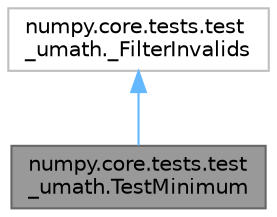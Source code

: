 digraph "numpy.core.tests.test_umath.TestMinimum"
{
 // LATEX_PDF_SIZE
  bgcolor="transparent";
  edge [fontname=Helvetica,fontsize=10,labelfontname=Helvetica,labelfontsize=10];
  node [fontname=Helvetica,fontsize=10,shape=box,height=0.2,width=0.4];
  Node1 [id="Node000001",label="numpy.core.tests.test\l_umath.TestMinimum",height=0.2,width=0.4,color="gray40", fillcolor="grey60", style="filled", fontcolor="black",tooltip=" "];
  Node2 -> Node1 [id="edge1_Node000001_Node000002",dir="back",color="steelblue1",style="solid",tooltip=" "];
  Node2 [id="Node000002",label="numpy.core.tests.test\l_umath._FilterInvalids",height=0.2,width=0.4,color="grey75", fillcolor="white", style="filled",URL="$de/da2/classnumpy_1_1core_1_1tests_1_1test__umath_1_1__FilterInvalids.html",tooltip=" "];
}
